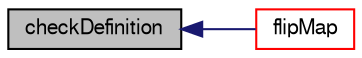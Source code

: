 digraph "checkDefinition"
{
  bgcolor="transparent";
  edge [fontname="FreeSans",fontsize="10",labelfontname="FreeSans",labelfontsize="10"];
  node [fontname="FreeSans",fontsize="10",shape=record];
  rankdir="LR";
  Node2460 [label="checkDefinition",height=0.2,width=0.4,color="black", fillcolor="grey75", style="filled", fontcolor="black"];
  Node2460 -> Node2461 [dir="back",color="midnightblue",fontsize="10",style="solid",fontname="FreeSans"];
  Node2461 [label="flipMap",height=0.2,width=0.4,color="red",URL="$a27510.html#a03ecd61e4e943657de29efcacd488b19",tooltip="Return face flip map. "];
}
